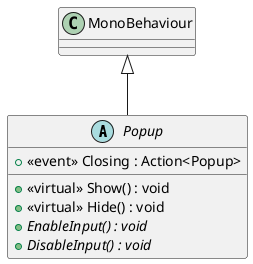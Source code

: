 @startuml
abstract class Popup {
    +  <<event>> Closing : Action<Popup> 
    + <<virtual>> Show() : void
    + <<virtual>> Hide() : void
    + {abstract} EnableInput() : void
    + {abstract} DisableInput() : void
}
MonoBehaviour <|-- Popup
@enduml
